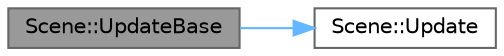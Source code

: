 digraph "Scene::UpdateBase"
{
 // LATEX_PDF_SIZE
  bgcolor="transparent";
  edge [fontname=Helvetica,fontsize=10,labelfontname=Helvetica,labelfontsize=10];
  node [fontname=Helvetica,fontsize=10,shape=box,height=0.2,width=0.4];
  rankdir="LR";
  Node1 [id="Node000001",label="Scene::UpdateBase",height=0.2,width=0.4,color="gray40", fillcolor="grey60", style="filled", fontcolor="black",tooltip="シーンの基本更新処理を行います。"];
  Node1 -> Node2 [id="edge2_Node000001_Node000002",color="steelblue1",style="solid",tooltip=" "];
  Node2 [id="Node000002",label="Scene::Update",height=0.2,width=0.4,color="grey40", fillcolor="white", style="filled",URL="$class_scene.html#a59cd50b7a567af365fd6ecb108896988",tooltip="シーンの更新処理を行います。"];
}
